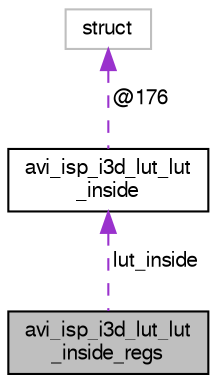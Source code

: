 digraph "avi_isp_i3d_lut_lut_inside_regs"
{
  edge [fontname="FreeSans",fontsize="10",labelfontname="FreeSans",labelfontsize="10"];
  node [fontname="FreeSans",fontsize="10",shape=record];
  Node1 [label="avi_isp_i3d_lut_lut\l_inside_regs",height=0.2,width=0.4,color="black", fillcolor="grey75", style="filled", fontcolor="black"];
  Node2 -> Node1 [dir="back",color="darkorchid3",fontsize="10",style="dashed",label=" lut_inside" ,fontname="FreeSans"];
  Node2 [label="avi_isp_i3d_lut_lut\l_inside",height=0.2,width=0.4,color="black", fillcolor="white", style="filled",URL="$avi__isp__i3d__lut_8h.html#unionavi__isp__i3d__lut__lut__inside"];
  Node3 -> Node2 [dir="back",color="darkorchid3",fontsize="10",style="dashed",label=" @176" ,fontname="FreeSans"];
  Node3 [label="struct",height=0.2,width=0.4,color="grey75", fillcolor="white", style="filled"];
}
